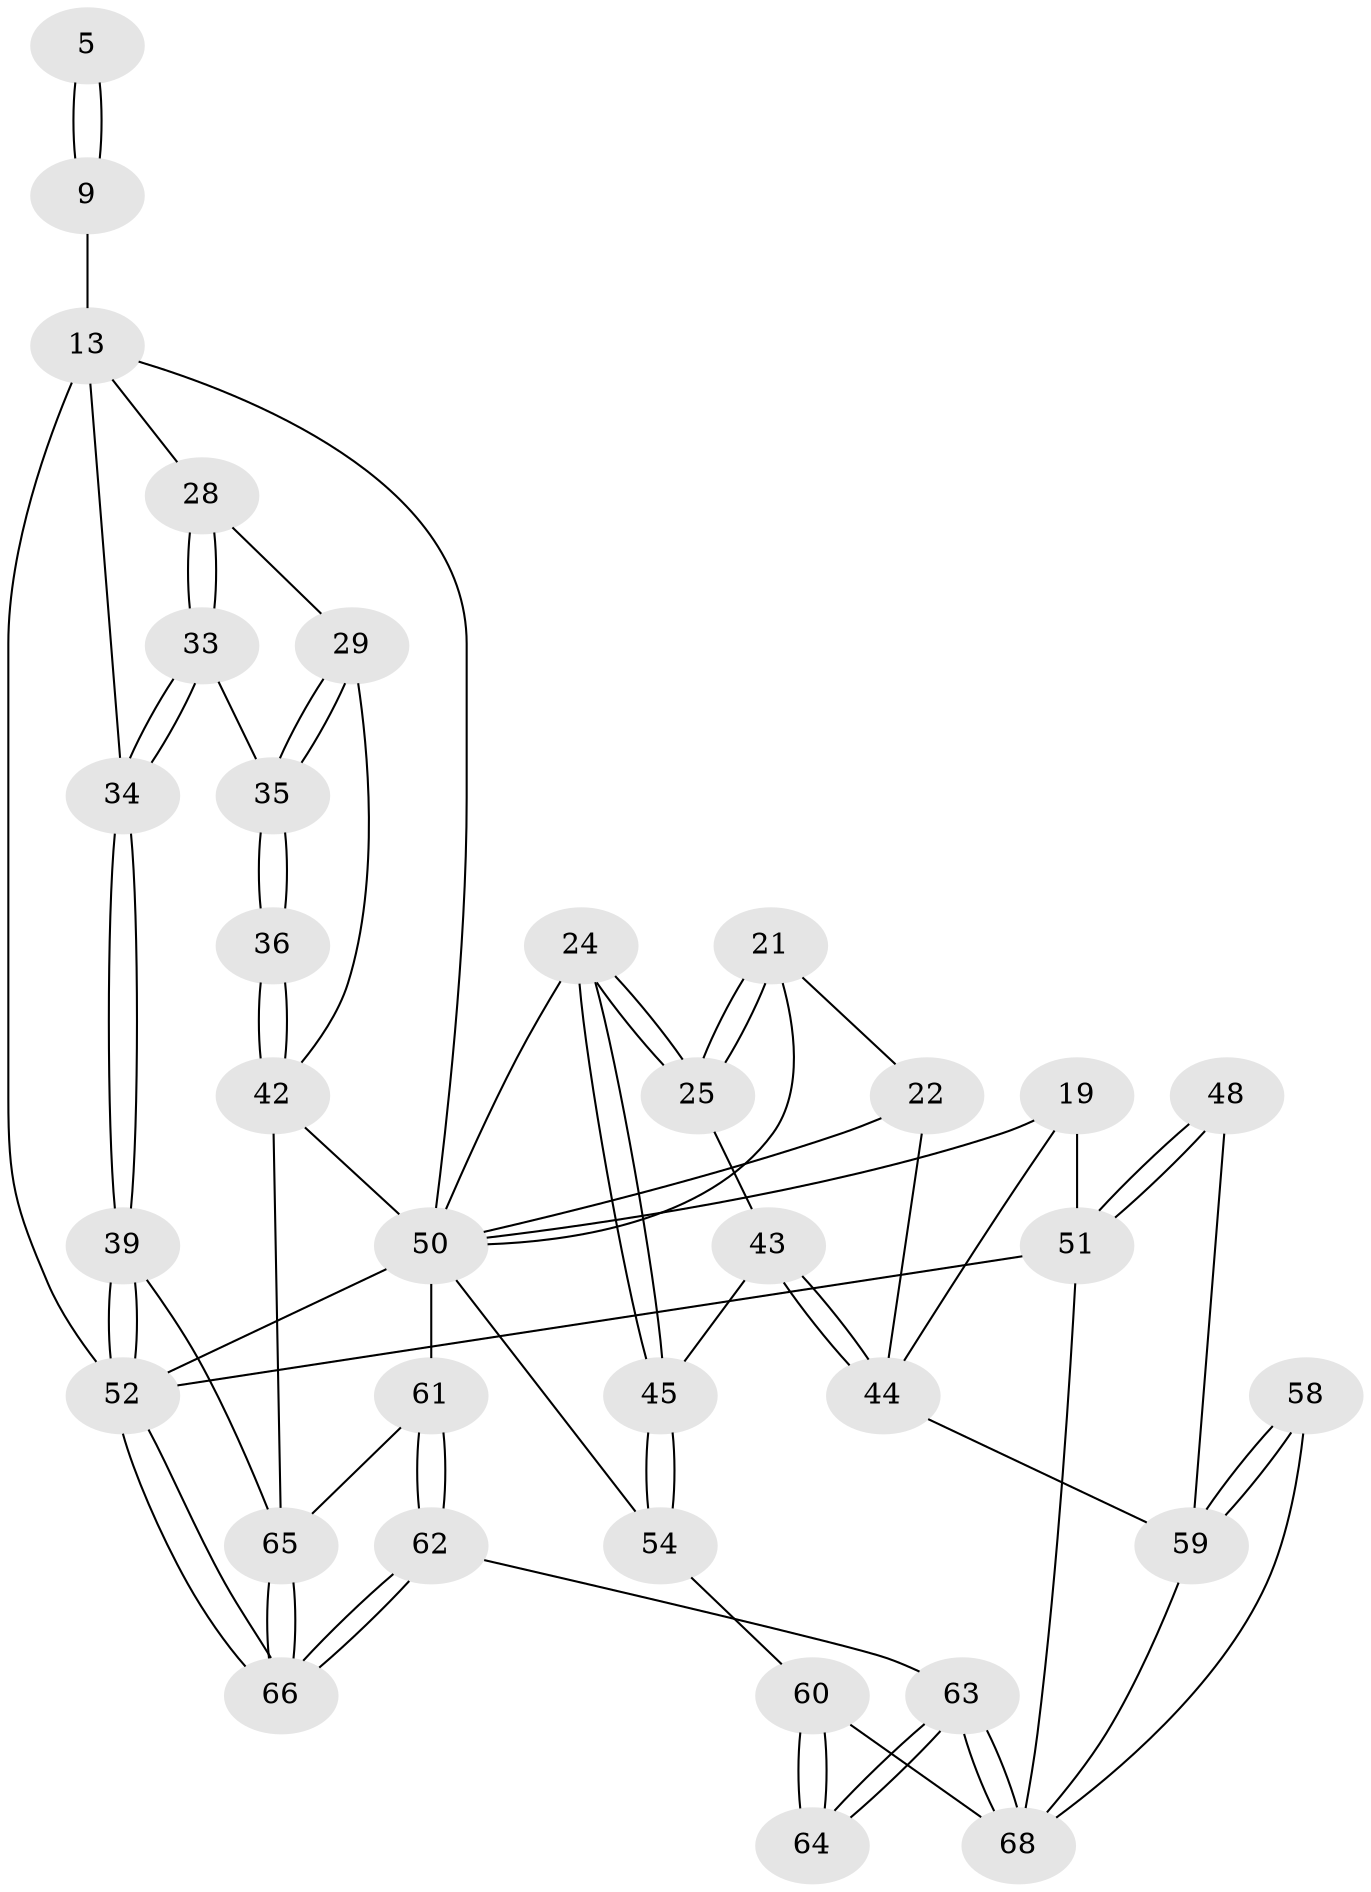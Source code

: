 // original degree distribution, {3: 0.04411764705882353, 4: 0.25, 6: 0.25, 5: 0.45588235294117646}
// Generated by graph-tools (version 1.1) at 2025/01/03/09/25 05:01:52]
// undirected, 34 vertices, 78 edges
graph export_dot {
graph [start="1"]
  node [color=gray90,style=filled];
  5 [pos="+0.8589711404403911+0"];
  9 [pos="+1+0.11743123798721314",super="+4"];
  13 [pos="+0.7558185262963422+0.20123680093083046",super="+3+12"];
  19 [pos="+0+0.37048131686781594",super="+18"];
  21 [pos="+0.4100268606660953+0.27412543679183726"];
  22 [pos="+0.2865919386999818+0.38855319281451883"];
  24 [pos="+0.495909952875155+0.4879642818389436"];
  25 [pos="+0.41770475422153025+0.4488631215280165"];
  28 [pos="+0.7770817954538367+0.2328429965295619"];
  29 [pos="+0.7870842417536915+0.28488806663300176"];
  33 [pos="+1+0.34763908149388134"];
  34 [pos="+1+0.3191254072140902"];
  35 [pos="+0.9142988220714415+0.41512053231209556"];
  36 [pos="+0.8962072223491817+0.4383173303115637"];
  39 [pos="+1+0.634277508692591"];
  42 [pos="+0.8572989007679696+0.49239917310766607",super="+31+30"];
  43 [pos="+0.2330931083993255+0.5126299548822667",super="+38"];
  44 [pos="+0.17691653011863634+0.5801345396674524",super="+37+27"];
  45 [pos="+0.4579576576974594+0.593401189914343"];
  48 [pos="+0+0.6332040664629949"];
  50 [pos="+0.7130614214999216+0.6703397315310801",super="+32+16+17"];
  51 [pos="+0+1",super="+10+20"];
  52 [pos="+1+1",super="+6+11"];
  54 [pos="+0.4463049014881353+0.6286809172004754",super="+53"];
  58 [pos="+0.30974001897895687+0.722865997520111"];
  59 [pos="+0.12587362078818437+0.8546676307991338",super="+47+46"];
  60 [pos="+0.6443633091109489+0.7176823418048974",super="+55+56"];
  61 [pos="+0.8004624147532361+0.9668312042278542",super="+49"];
  62 [pos="+0.7824791533206371+1"];
  63 [pos="+0.6514020540881988+1"];
  64 [pos="+0.5681975264862597+0.849840276144803"];
  65 [pos="+0.9742180927151238+0.7229980046717428",super="+41"];
  66 [pos="+1+1"];
  68 [pos="+0.3528342769858496+1",super="+57+67"];
  5 -- 9 [weight=2];
  5 -- 9;
  9 -- 13 [weight=2];
  13 -- 50;
  13 -- 52 [weight=2];
  13 -- 34;
  13 -- 28;
  19 -- 51;
  19 -- 44 [weight=2];
  19 -- 50;
  21 -- 22;
  21 -- 25;
  21 -- 25;
  21 -- 50;
  22 -- 44;
  22 -- 50;
  24 -- 25;
  24 -- 25;
  24 -- 45;
  24 -- 45;
  24 -- 50;
  25 -- 43;
  28 -- 29;
  28 -- 33;
  28 -- 33;
  29 -- 35;
  29 -- 35;
  29 -- 42;
  33 -- 34;
  33 -- 34;
  33 -- 35;
  34 -- 39;
  34 -- 39;
  35 -- 36;
  35 -- 36;
  36 -- 42 [weight=2];
  36 -- 42;
  39 -- 52;
  39 -- 52;
  39 -- 65;
  42 -- 50;
  42 -- 65;
  43 -- 44 [weight=2];
  43 -- 44;
  43 -- 45;
  44 -- 59;
  45 -- 54;
  45 -- 54;
  48 -- 51 [weight=2];
  48 -- 51;
  48 -- 59;
  50 -- 61;
  50 -- 54;
  50 -- 52;
  51 -- 52 [weight=3];
  51 -- 68;
  52 -- 66;
  52 -- 66;
  54 -- 60;
  58 -- 59 [weight=2];
  58 -- 59;
  58 -- 68;
  59 -- 68;
  60 -- 64 [weight=2];
  60 -- 64;
  60 -- 68;
  61 -- 62;
  61 -- 62;
  61 -- 65 [weight=2];
  62 -- 63;
  62 -- 66;
  62 -- 66;
  63 -- 64;
  63 -- 64;
  63 -- 68;
  63 -- 68;
  65 -- 66;
  65 -- 66;
}
